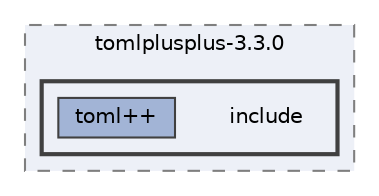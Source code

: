 digraph "C:/Users/HP/Documents/GitHub/Minero-Game/Classes/ConfigMan/lib/tomlplusplus-3.3.0/tomlplusplus-3.3.0/include"
{
 // LATEX_PDF_SIZE
  bgcolor="transparent";
  edge [fontname=Helvetica,fontsize=10,labelfontname=Helvetica,labelfontsize=10];
  node [fontname=Helvetica,fontsize=10,shape=box,height=0.2,width=0.4];
  compound=true
  subgraph clusterdir_5f7c28d66927b08fb6ced16891b997d5 {
    graph [ bgcolor="#edf0f7", pencolor="grey50", label="tomlplusplus-3.3.0", fontname=Helvetica,fontsize=10 style="filled,dashed", URL="dir_5f7c28d66927b08fb6ced16891b997d5.html",tooltip=""]
  subgraph clusterdir_7ea1a06598e441e6de6767bb0d06c29a {
    graph [ bgcolor="#edf0f7", pencolor="grey25", label="", fontname=Helvetica,fontsize=10 style="filled,bold", URL="dir_7ea1a06598e441e6de6767bb0d06c29a.html",tooltip=""]
    dir_7ea1a06598e441e6de6767bb0d06c29a [shape=plaintext, label="include"];
  dir_59b3a45bd826e21d9e8fca8f3c54b02d [label="toml++", fillcolor="#a2b4d6", color="grey25", style="filled", URL="dir_59b3a45bd826e21d9e8fca8f3c54b02d.html",tooltip=""];
  }
  }
}
